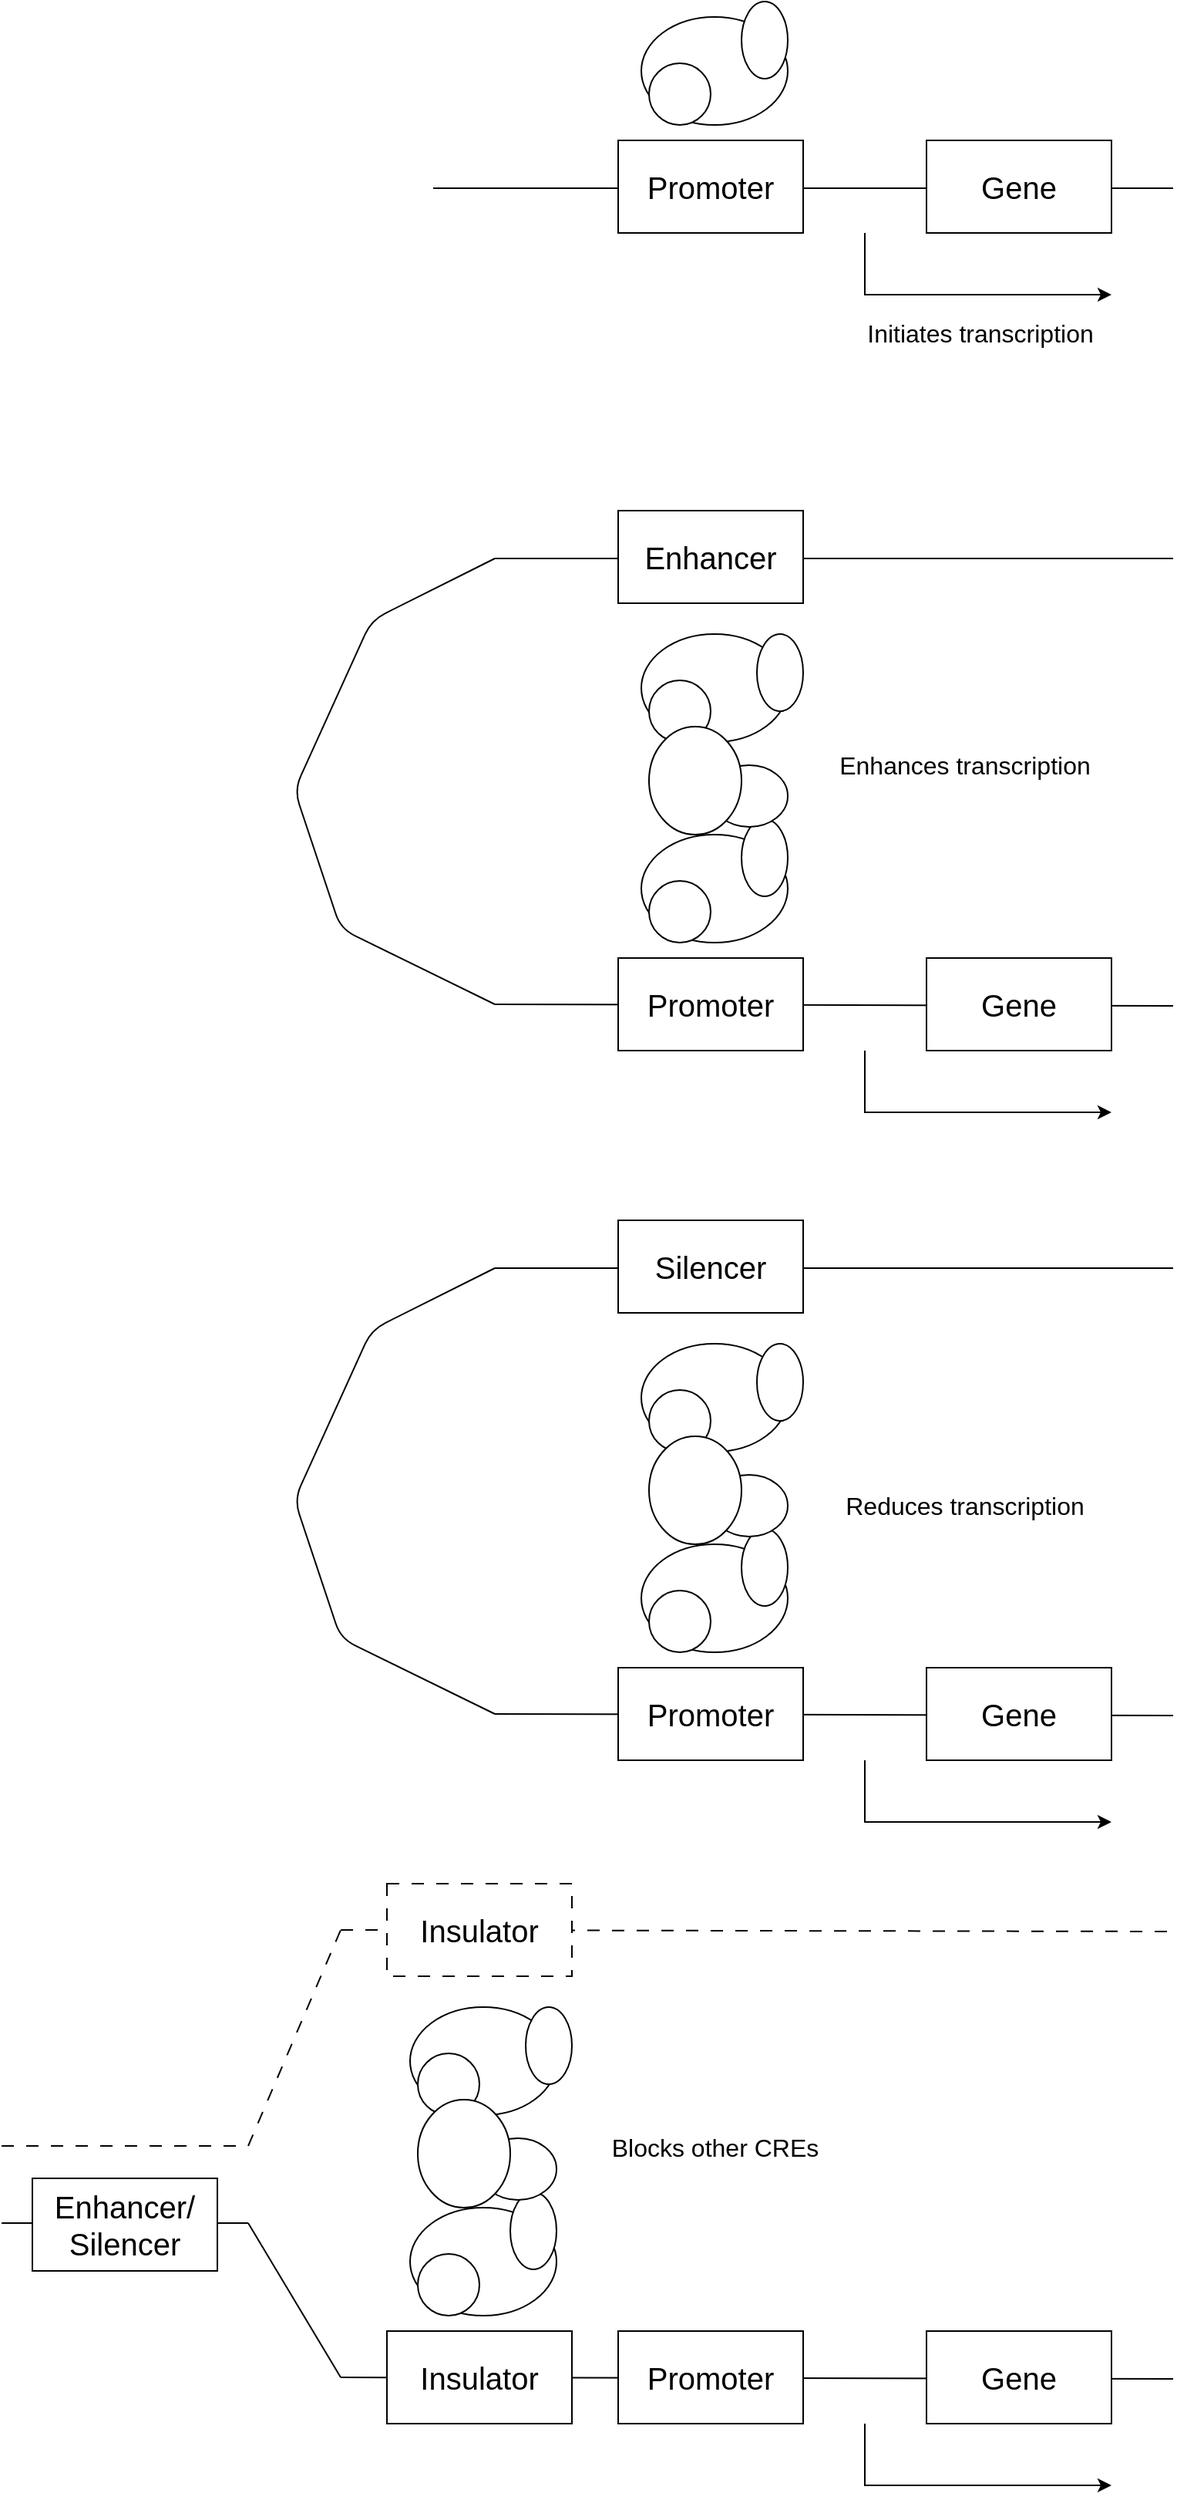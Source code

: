 <mxfile version="28.1.0">
  <diagram name="Page-1" id="NqzVmkWYA9Un-F-A4Mzx">
    <mxGraphModel dx="3566" dy="2200" grid="1" gridSize="10" guides="1" tooltips="1" connect="1" arrows="1" fold="1" page="1" pageScale="1" pageWidth="3300" pageHeight="4681" math="0" shadow="0">
      <root>
        <mxCell id="0" />
        <mxCell id="1" parent="0" />
        <mxCell id="schMxlsDzBp6fQwOlisN-5" value="" style="endArrow=none;html=1;rounded=0;" edge="1" parent="1">
          <mxGeometry width="50" height="50" relative="1" as="geometry">
            <mxPoint x="440" y="441" as="sourcePoint" />
            <mxPoint x="920" y="441" as="targetPoint" />
          </mxGeometry>
        </mxCell>
        <mxCell id="schMxlsDzBp6fQwOlisN-6" value="Promoter" style="rounded=0;whiteSpace=wrap;html=1;fontSize=20;" vertex="1" parent="1">
          <mxGeometry x="560" y="410" width="120" height="60" as="geometry" />
        </mxCell>
        <mxCell id="schMxlsDzBp6fQwOlisN-8" value="&lt;font style=&quot;font-size: 20px;&quot;&gt;Gene&lt;/font&gt;" style="rounded=0;whiteSpace=wrap;html=1;" vertex="1" parent="1">
          <mxGeometry x="760" y="410" width="120" height="60" as="geometry" />
        </mxCell>
        <mxCell id="schMxlsDzBp6fQwOlisN-10" value="" style="endArrow=classic;html=1;rounded=0;strokeWidth=1;" edge="1" parent="1">
          <mxGeometry width="50" height="50" relative="1" as="geometry">
            <mxPoint x="720" y="470" as="sourcePoint" />
            <mxPoint x="880" y="510" as="targetPoint" />
            <Array as="points">
              <mxPoint x="720" y="510" />
            </Array>
          </mxGeometry>
        </mxCell>
        <mxCell id="schMxlsDzBp6fQwOlisN-11" value="" style="ellipse;whiteSpace=wrap;html=1;" vertex="1" parent="1">
          <mxGeometry x="575" y="330" width="95" height="70" as="geometry" />
        </mxCell>
        <mxCell id="schMxlsDzBp6fQwOlisN-12" value="" style="ellipse;whiteSpace=wrap;html=1;" vertex="1" parent="1">
          <mxGeometry x="580" y="360" width="40" height="40" as="geometry" />
        </mxCell>
        <mxCell id="schMxlsDzBp6fQwOlisN-13" value="" style="ellipse;whiteSpace=wrap;html=1;" vertex="1" parent="1">
          <mxGeometry x="640" y="320" width="30" height="50" as="geometry" />
        </mxCell>
        <mxCell id="schMxlsDzBp6fQwOlisN-23" value="Initiates transcription" style="text;html=1;align=center;verticalAlign=middle;whiteSpace=wrap;rounded=0;fontSize=16;" vertex="1" parent="1">
          <mxGeometry x="670" y="520" width="250" height="30" as="geometry" />
        </mxCell>
        <mxCell id="schMxlsDzBp6fQwOlisN-24" value="" style="endArrow=none;html=1;rounded=0;" edge="1" parent="1">
          <mxGeometry width="50" height="50" relative="1" as="geometry">
            <mxPoint x="480" y="970" as="sourcePoint" />
            <mxPoint x="920" y="971" as="targetPoint" />
          </mxGeometry>
        </mxCell>
        <mxCell id="schMxlsDzBp6fQwOlisN-25" value="Promoter" style="rounded=0;whiteSpace=wrap;html=1;fontSize=20;" vertex="1" parent="1">
          <mxGeometry x="560" y="940" width="120" height="60" as="geometry" />
        </mxCell>
        <mxCell id="schMxlsDzBp6fQwOlisN-27" value="Gene" style="rounded=0;whiteSpace=wrap;html=1;fontSize=20;" vertex="1" parent="1">
          <mxGeometry x="760" y="940" width="120" height="60" as="geometry" />
        </mxCell>
        <mxCell id="schMxlsDzBp6fQwOlisN-30" value="" style="ellipse;whiteSpace=wrap;html=1;" vertex="1" parent="1">
          <mxGeometry x="575" y="860" width="95" height="70" as="geometry" />
        </mxCell>
        <mxCell id="schMxlsDzBp6fQwOlisN-31" value="" style="ellipse;whiteSpace=wrap;html=1;" vertex="1" parent="1">
          <mxGeometry x="580" y="890" width="40" height="40" as="geometry" />
        </mxCell>
        <mxCell id="schMxlsDzBp6fQwOlisN-32" value="" style="ellipse;whiteSpace=wrap;html=1;" vertex="1" parent="1">
          <mxGeometry x="640" y="850" width="30" height="50" as="geometry" />
        </mxCell>
        <mxCell id="schMxlsDzBp6fQwOlisN-36" value="" style="endArrow=none;html=1;rounded=0;" edge="1" parent="1">
          <mxGeometry width="50" height="50" relative="1" as="geometry">
            <mxPoint x="480" y="681" as="sourcePoint" />
            <mxPoint x="920" y="681" as="targetPoint" />
          </mxGeometry>
        </mxCell>
        <mxCell id="schMxlsDzBp6fQwOlisN-37" value="" style="endArrow=none;html=1;rounded=1;curved=0;" edge="1" parent="1">
          <mxGeometry width="50" height="50" relative="1" as="geometry">
            <mxPoint x="480" y="970" as="sourcePoint" />
            <mxPoint x="480" y="681" as="targetPoint" />
            <Array as="points">
              <mxPoint x="380" y="921" />
              <mxPoint x="350" y="831" />
              <mxPoint x="400" y="721" />
            </Array>
          </mxGeometry>
        </mxCell>
        <mxCell id="schMxlsDzBp6fQwOlisN-38" value="Enhancer" style="rounded=0;whiteSpace=wrap;html=1;fontSize=20;" vertex="1" parent="1">
          <mxGeometry x="560" y="650" width="120" height="60" as="geometry" />
        </mxCell>
        <mxCell id="schMxlsDzBp6fQwOlisN-40" value="" style="ellipse;whiteSpace=wrap;html=1;" vertex="1" parent="1">
          <mxGeometry x="575" y="730" width="95" height="70" as="geometry" />
        </mxCell>
        <mxCell id="schMxlsDzBp6fQwOlisN-41" value="" style="ellipse;whiteSpace=wrap;html=1;" vertex="1" parent="1">
          <mxGeometry x="580" y="760" width="40" height="40" as="geometry" />
        </mxCell>
        <mxCell id="schMxlsDzBp6fQwOlisN-42" value="" style="ellipse;whiteSpace=wrap;html=1;" vertex="1" parent="1">
          <mxGeometry x="620" y="815" width="50" height="40" as="geometry" />
        </mxCell>
        <mxCell id="schMxlsDzBp6fQwOlisN-46" value="" style="ellipse;whiteSpace=wrap;html=1;" vertex="1" parent="1">
          <mxGeometry x="580" y="790" width="60" height="70" as="geometry" />
        </mxCell>
        <mxCell id="schMxlsDzBp6fQwOlisN-47" value="" style="ellipse;whiteSpace=wrap;html=1;" vertex="1" parent="1">
          <mxGeometry x="650" y="730" width="30" height="50" as="geometry" />
        </mxCell>
        <mxCell id="schMxlsDzBp6fQwOlisN-49" value="" style="endArrow=classic;html=1;rounded=0;strokeWidth=1;" edge="1" parent="1">
          <mxGeometry width="50" height="50" relative="1" as="geometry">
            <mxPoint x="720" y="1000" as="sourcePoint" />
            <mxPoint x="880" y="1040" as="targetPoint" />
            <Array as="points">
              <mxPoint x="720" y="1040" />
            </Array>
          </mxGeometry>
        </mxCell>
        <mxCell id="schMxlsDzBp6fQwOlisN-51" value="Enhances transcription" style="text;html=1;align=center;verticalAlign=middle;whiteSpace=wrap;rounded=0;fontSize=16;" vertex="1" parent="1">
          <mxGeometry x="660" y="800" width="250" height="30" as="geometry" />
        </mxCell>
        <mxCell id="schMxlsDzBp6fQwOlisN-52" value="" style="endArrow=none;html=1;rounded=0;" edge="1" parent="1">
          <mxGeometry width="50" height="50" relative="1" as="geometry">
            <mxPoint x="480" y="1430" as="sourcePoint" />
            <mxPoint x="920" y="1431" as="targetPoint" />
          </mxGeometry>
        </mxCell>
        <mxCell id="schMxlsDzBp6fQwOlisN-53" value="Promoter" style="rounded=0;whiteSpace=wrap;html=1;fontSize=20;" vertex="1" parent="1">
          <mxGeometry x="560" y="1400" width="120" height="60" as="geometry" />
        </mxCell>
        <mxCell id="schMxlsDzBp6fQwOlisN-54" value="Gene" style="rounded=0;whiteSpace=wrap;html=1;fontSize=20;" vertex="1" parent="1">
          <mxGeometry x="760" y="1400" width="120" height="60" as="geometry" />
        </mxCell>
        <mxCell id="schMxlsDzBp6fQwOlisN-55" value="" style="ellipse;whiteSpace=wrap;html=1;" vertex="1" parent="1">
          <mxGeometry x="575" y="1320" width="95" height="70" as="geometry" />
        </mxCell>
        <mxCell id="schMxlsDzBp6fQwOlisN-56" value="" style="ellipse;whiteSpace=wrap;html=1;" vertex="1" parent="1">
          <mxGeometry x="580" y="1350" width="40" height="40" as="geometry" />
        </mxCell>
        <mxCell id="schMxlsDzBp6fQwOlisN-57" value="" style="ellipse;whiteSpace=wrap;html=1;" vertex="1" parent="1">
          <mxGeometry x="640" y="1310" width="30" height="50" as="geometry" />
        </mxCell>
        <mxCell id="schMxlsDzBp6fQwOlisN-58" value="" style="endArrow=none;html=1;rounded=0;" edge="1" parent="1">
          <mxGeometry width="50" height="50" relative="1" as="geometry">
            <mxPoint x="480" y="1141" as="sourcePoint" />
            <mxPoint x="920" y="1141" as="targetPoint" />
          </mxGeometry>
        </mxCell>
        <mxCell id="schMxlsDzBp6fQwOlisN-59" value="" style="endArrow=none;html=1;rounded=1;curved=0;" edge="1" parent="1">
          <mxGeometry width="50" height="50" relative="1" as="geometry">
            <mxPoint x="480" y="1430" as="sourcePoint" />
            <mxPoint x="480" y="1141" as="targetPoint" />
            <Array as="points">
              <mxPoint x="380" y="1381" />
              <mxPoint x="350" y="1291" />
              <mxPoint x="400" y="1181" />
            </Array>
          </mxGeometry>
        </mxCell>
        <mxCell id="schMxlsDzBp6fQwOlisN-60" value="Silencer" style="rounded=0;whiteSpace=wrap;html=1;fontSize=20;" vertex="1" parent="1">
          <mxGeometry x="560" y="1110" width="120" height="60" as="geometry" />
        </mxCell>
        <mxCell id="schMxlsDzBp6fQwOlisN-61" value="" style="ellipse;whiteSpace=wrap;html=1;" vertex="1" parent="1">
          <mxGeometry x="575" y="1190" width="95" height="70" as="geometry" />
        </mxCell>
        <mxCell id="schMxlsDzBp6fQwOlisN-62" value="" style="ellipse;whiteSpace=wrap;html=1;" vertex="1" parent="1">
          <mxGeometry x="580" y="1220" width="40" height="40" as="geometry" />
        </mxCell>
        <mxCell id="schMxlsDzBp6fQwOlisN-63" value="" style="ellipse;whiteSpace=wrap;html=1;" vertex="1" parent="1">
          <mxGeometry x="620" y="1275" width="50" height="40" as="geometry" />
        </mxCell>
        <mxCell id="schMxlsDzBp6fQwOlisN-64" value="" style="ellipse;whiteSpace=wrap;html=1;" vertex="1" parent="1">
          <mxGeometry x="580" y="1250" width="60" height="70" as="geometry" />
        </mxCell>
        <mxCell id="schMxlsDzBp6fQwOlisN-65" value="" style="ellipse;whiteSpace=wrap;html=1;" vertex="1" parent="1">
          <mxGeometry x="650" y="1190" width="30" height="50" as="geometry" />
        </mxCell>
        <mxCell id="schMxlsDzBp6fQwOlisN-66" value="" style="endArrow=classic;html=1;rounded=0;strokeWidth=1;" edge="1" parent="1">
          <mxGeometry width="50" height="50" relative="1" as="geometry">
            <mxPoint x="720" y="1460" as="sourcePoint" />
            <mxPoint x="880" y="1500" as="targetPoint" />
            <Array as="points">
              <mxPoint x="720" y="1500" />
            </Array>
          </mxGeometry>
        </mxCell>
        <mxCell id="schMxlsDzBp6fQwOlisN-67" value="Blocks other CREs" style="text;html=1;align=center;verticalAlign=middle;whiteSpace=wrap;rounded=0;fontSize=16;" vertex="1" parent="1">
          <mxGeometry x="497.5" y="1696" width="250" height="30" as="geometry" />
        </mxCell>
        <mxCell id="schMxlsDzBp6fQwOlisN-68" value="" style="endArrow=none;html=1;rounded=0;" edge="1" parent="1">
          <mxGeometry width="50" height="50" relative="1" as="geometry">
            <mxPoint x="380" y="1860" as="sourcePoint" />
            <mxPoint x="920" y="1861" as="targetPoint" />
          </mxGeometry>
        </mxCell>
        <mxCell id="schMxlsDzBp6fQwOlisN-69" value="Promoter" style="rounded=0;whiteSpace=wrap;html=1;fontSize=20;" vertex="1" parent="1">
          <mxGeometry x="560" y="1830" width="120" height="60" as="geometry" />
        </mxCell>
        <mxCell id="schMxlsDzBp6fQwOlisN-70" value="Gene" style="rounded=0;whiteSpace=wrap;html=1;fontSize=20;" vertex="1" parent="1">
          <mxGeometry x="760" y="1830" width="120" height="60" as="geometry" />
        </mxCell>
        <mxCell id="schMxlsDzBp6fQwOlisN-71" value="" style="ellipse;whiteSpace=wrap;html=1;" vertex="1" parent="1">
          <mxGeometry x="425" y="1750" width="95" height="70" as="geometry" />
        </mxCell>
        <mxCell id="schMxlsDzBp6fQwOlisN-72" value="" style="ellipse;whiteSpace=wrap;html=1;" vertex="1" parent="1">
          <mxGeometry x="430" y="1780" width="40" height="40" as="geometry" />
        </mxCell>
        <mxCell id="schMxlsDzBp6fQwOlisN-73" value="" style="ellipse;whiteSpace=wrap;html=1;" vertex="1" parent="1">
          <mxGeometry x="490" y="1740" width="30" height="50" as="geometry" />
        </mxCell>
        <mxCell id="schMxlsDzBp6fQwOlisN-74" value="" style="endArrow=none;html=1;rounded=0;dashed=1;dashPattern=8 8;" edge="1" parent="1">
          <mxGeometry width="50" height="50" relative="1" as="geometry">
            <mxPoint x="380" y="1570" as="sourcePoint" />
            <mxPoint x="920" y="1571" as="targetPoint" />
          </mxGeometry>
        </mxCell>
        <mxCell id="schMxlsDzBp6fQwOlisN-76" value="Insulator" style="rounded=0;whiteSpace=wrap;html=1;fontSize=20;dashed=1;dashPattern=8 8;" vertex="1" parent="1">
          <mxGeometry x="410" y="1540" width="120" height="60" as="geometry" />
        </mxCell>
        <mxCell id="schMxlsDzBp6fQwOlisN-77" value="" style="ellipse;whiteSpace=wrap;html=1;" vertex="1" parent="1">
          <mxGeometry x="425" y="1620" width="95" height="70" as="geometry" />
        </mxCell>
        <mxCell id="schMxlsDzBp6fQwOlisN-78" value="" style="ellipse;whiteSpace=wrap;html=1;" vertex="1" parent="1">
          <mxGeometry x="430" y="1650" width="40" height="40" as="geometry" />
        </mxCell>
        <mxCell id="schMxlsDzBp6fQwOlisN-79" value="" style="ellipse;whiteSpace=wrap;html=1;" vertex="1" parent="1">
          <mxGeometry x="470" y="1705" width="50" height="40" as="geometry" />
        </mxCell>
        <mxCell id="schMxlsDzBp6fQwOlisN-80" value="" style="ellipse;whiteSpace=wrap;html=1;" vertex="1" parent="1">
          <mxGeometry x="430" y="1680" width="60" height="70" as="geometry" />
        </mxCell>
        <mxCell id="schMxlsDzBp6fQwOlisN-81" value="" style="ellipse;whiteSpace=wrap;html=1;" vertex="1" parent="1">
          <mxGeometry x="500" y="1620" width="30" height="50" as="geometry" />
        </mxCell>
        <mxCell id="schMxlsDzBp6fQwOlisN-82" value="" style="endArrow=classic;html=1;rounded=0;strokeWidth=1;" edge="1" parent="1">
          <mxGeometry width="50" height="50" relative="1" as="geometry">
            <mxPoint x="720" y="1890" as="sourcePoint" />
            <mxPoint x="880" y="1930" as="targetPoint" />
            <Array as="points">
              <mxPoint x="720" y="1930" />
            </Array>
          </mxGeometry>
        </mxCell>
        <mxCell id="schMxlsDzBp6fQwOlisN-86" value="" style="endArrow=none;html=1;rounded=0;dashed=1;dashPattern=8 8;" edge="1" parent="1">
          <mxGeometry width="50" height="50" relative="1" as="geometry">
            <mxPoint x="320" y="1710" as="sourcePoint" />
            <mxPoint x="380" y="1570" as="targetPoint" />
          </mxGeometry>
        </mxCell>
        <mxCell id="schMxlsDzBp6fQwOlisN-87" value="" style="endArrow=none;html=1;rounded=0;" edge="1" parent="1">
          <mxGeometry width="50" height="50" relative="1" as="geometry">
            <mxPoint x="380" y="1860" as="sourcePoint" />
            <mxPoint x="320" y="1760" as="targetPoint" />
          </mxGeometry>
        </mxCell>
        <mxCell id="schMxlsDzBp6fQwOlisN-88" value="Insulator" style="rounded=0;whiteSpace=wrap;html=1;fontSize=20;" vertex="1" parent="1">
          <mxGeometry x="410" y="1830" width="120" height="60" as="geometry" />
        </mxCell>
        <mxCell id="schMxlsDzBp6fQwOlisN-89" value="" style="endArrow=none;html=1;rounded=0;dashed=1;dashPattern=8 8;" edge="1" parent="1">
          <mxGeometry width="50" height="50" relative="1" as="geometry">
            <mxPoint x="160" y="1710" as="sourcePoint" />
            <mxPoint x="320" y="1710" as="targetPoint" />
          </mxGeometry>
        </mxCell>
        <mxCell id="schMxlsDzBp6fQwOlisN-91" value="" style="endArrow=none;html=1;rounded=0;" edge="1" parent="1">
          <mxGeometry width="50" height="50" relative="1" as="geometry">
            <mxPoint x="160" y="1760" as="sourcePoint" />
            <mxPoint x="320" y="1760" as="targetPoint" />
          </mxGeometry>
        </mxCell>
        <mxCell id="schMxlsDzBp6fQwOlisN-90" value="Enhancer/&lt;br&gt;Silencer" style="rounded=0;whiteSpace=wrap;html=1;fontSize=20;" vertex="1" parent="1">
          <mxGeometry x="180" y="1731" width="120" height="60" as="geometry" />
        </mxCell>
        <mxCell id="schMxlsDzBp6fQwOlisN-92" value="Reduces transcription" style="text;html=1;align=center;verticalAlign=middle;whiteSpace=wrap;rounded=0;fontSize=16;" vertex="1" parent="1">
          <mxGeometry x="660" y="1280" width="250" height="30" as="geometry" />
        </mxCell>
      </root>
    </mxGraphModel>
  </diagram>
</mxfile>
